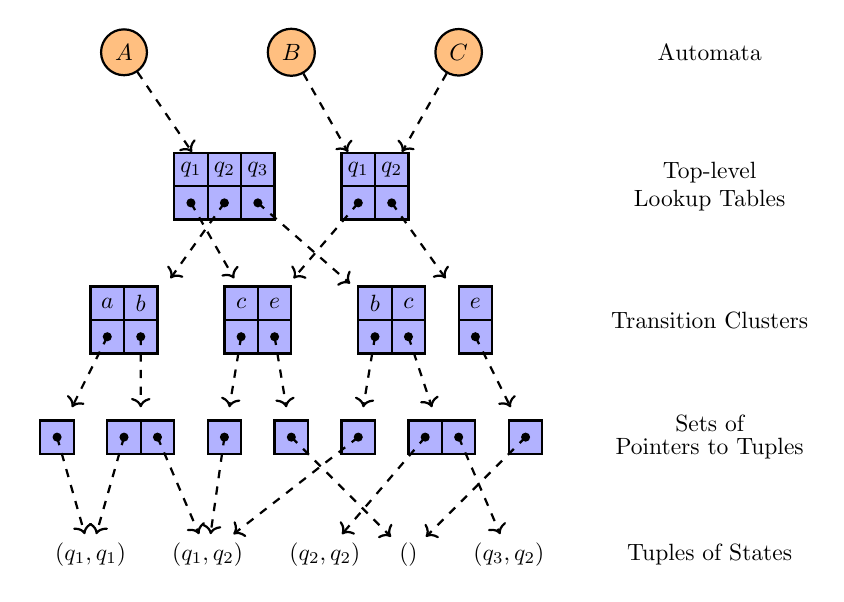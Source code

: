 \begin{tikzpicture}
[
  scale=0.85,
  transform shape,
	gen/.style={thick,fill=gray!10},
	expl/.style={thick,fill=orange!50},
	bu/.style={thick,fill=green!40},
	td/.style={thick,fill=blue!30},
	other/.style={fill=yellow!10,dashed}
]

\node at(10,2) {Automata};

\node[expl,circle,draw] (aA) at(1.25,2) {\textit{$A$}};
\node[expl,circle,draw] (aB) at(3.75,2) {\textit{$B$}};
\node[expl,circle,draw] (aC) at(6.25,2) {\textit{$C$}};


\node at(10,0) {\shortstack{Top-level\\ Lookup Tables}};

\node[minimum size=40pt](table1) at (2.75,-0.2) {};
\draw (2,0) rectangle +(0.5, .5) [td] node[midway] {\textit{$q_1$}};
\draw (2,-.5) rectangle +(0.5, .5) [td] node[midway] {};
\draw (2.5,0) rectangle +(0.5, .5) [td] node[midway] {\textit{$q_2$}};
\draw (2.5,-.5) rectangle +(0.5, .5) [td] node[midway] {};
\draw (3,0) rectangle +(0.5, .5) [td] node[midway] {\textit{$q_3$}};
\draw (3,-.5) rectangle +(0.5, .5) [td] node[midway] {};

\node[minimum size=40pt](table2) at (5,-0.2) {};
\draw (4.5,0) rectangle +(0.5, .5) [td] node[midway] {\textit{$q_1$}};
\draw (4.5,-.5) rectangle +(0.5, .5) [td] node[midway] {};
\draw (5,0) rectangle +(0.5, .5) [td] node[midway] {\textit{$q_2$}};
\draw (5,-.5) rectangle +(0.5, .5) [td] node[midway] {};


\draw[->,thick,dashed] (aA) -- (table1);
\draw[->,thick,dashed] (aB) -- (table2);
\draw[->,thick,dashed] (aC) -- (table2);


\node at(10,-2) {Transition Clusters};

\node[minimum size=35](cluster1) at (1.5,-2) {};
\draw (0.75,-2) rectangle +(0.5, .5) [td] node[midway] {\textit{$a$}};
\draw (0.75,-2.5) rectangle +(0.5, .5) [td] node[midway] {};
\draw (1.25,-2) rectangle +(0.5, .5) [td] node[midway] {\textit{$b$}};
\draw (1.25,-2.5) rectangle +(0.5, .5) [td] node[midway] {};

\node[minimum size=35pt](cluster2) at (3.25,-2) {};
\draw (2.75,-2) rectangle +(0.5, .5) [td] node[midway] {\textit{$c$}};
\draw (2.75,-2.5) rectangle +(0.5, .5) [td] node[midway] {};
\draw (3.25,-2) rectangle +(0.5, .5) [td] node[midway] {\textit{$e$}};
\draw (3.25,-2.5) rectangle +(0.5, .5) [td] node[midway] {};

\node[minimum size=35pt](cluster3) at (5.25,-2) {};
\draw (4.75,-2) rectangle +(0.5, .5) [td] node[midway] {\textit{$b$}};
\draw (4.75,-2.5) rectangle +(0.5, .5) [td] node[midway] {};
\draw (5.25,-2) rectangle +(0.5, .5) [td] node[midway] {\textit{$c$}};
\draw (5.25,-2.5) rectangle +(0.5, .5) [td] node[midway] {};

\node[minimum size=35pt](cluster4) at (6.5,-2) {};
\draw (6.25,-2) rectangle +(0.5, .5) [td] node[midway] {\textit{$e$}};
\draw (6.25,-2.5) rectangle +(0.5, .5) [td] node[midway] {};


\draw[thick,fill=black] (2.25,-0.25) circle (0.5mm);
\draw[->,thick,dashed] (2.25,-.25) -- (cluster2);

\draw[thick,fill=black] (2.75,-0.25) circle (0.5mm);
\draw[->,thick,dashed] (2.75,-.25) -- (cluster1);

\draw[thick,fill=black] (3.25,-0.25) circle (0.5mm);
\draw[->,thick,dashed] (3.25,-.25) -- (cluster3);

\draw[thick,fill=black] (4.75,-0.25) circle (0.5mm);
\draw[->,thick,dashed] (4.75,-.25) -- (cluster2);

\draw[thick,fill=black] (5.25,-0.25) circle (0.5mm);
\draw[->,thick,dashed] (5.25,-.25) -- (cluster4);


\node at(10,-3.75) {\shortstack{Sets of\\ Pointers to Tuples}};

\node[minimum size=25pt](set1) at (0.25,-3.75) {};
\draw (0,-4) rectangle +(0.5, .5) [td] node[midway] {};

\node[minimum size=25pt](set2) at (1.5,-3.75) {};
\draw (1,-4) rectangle +(0.5, .5) [td] node[midway] {};
\draw (1.5,-4) rectangle +(0.5, .5) [td] node[midway] {};

\node[minimum size=25pt](set3) at (2.75,-3.75) {};
\draw (2.5,-4) rectangle +(0.5, .5) [td] node[midway] {};

\node[minimum size=25pt](set4) at (3.75,-3.75) {};
\draw (3.5,-4) rectangle +(0.5, .5) [td] node[midway] {};

\node[minimum size=25pt](set5) at (4.75,-3.75) {};
\draw (4.5,-4) rectangle +(0.5, .5) [td] node[midway] {};

\node[minimum size=25pt](set6) at (6,-3.75) {};
\draw (5.5,-4) rectangle +(0.5, .5) [td] node[midway] {};
\draw (6,-4) rectangle +(0.5, .5) [td] node[midway] {};

\node[minimum size=25pt](set7) at (7.25,-3.75) {};
\draw (7,-4) rectangle +(0.5, .5) [td] node[midway] {};


\draw[thick,fill=black] (1,-2.25) circle (0.5mm);
\draw[->,thick,dashed] (1,-2.25) -- (set1);

\draw[thick,fill=black] (1.5,-2.25) circle (0.5mm);
\draw[->,thick,dashed] (1.5,-2.25) -- (set2);

\draw[thick,fill=black] (3,-2.25) circle (0.5mm);
\draw[->,thick,dashed] (3,-2.25) -- (set3);

\draw[thick,fill=black] (3.5,-2.25) circle (0.5mm);
\draw[->,thick,dashed] (3.5,-2.25) -- (set4);

\draw[thick,fill=black] (5,-2.25) circle (0.5mm);
\draw[->,thick,dashed] (5,-2.25) -- (set5);

\draw[thick,fill=black] (5.5,-2.25) circle (0.5mm);
\draw[->,thick,dashed] (5.5,-2.25) -- (set6);

\draw[thick,fill=black] (6.5,-2.25) circle (0.5mm);
\draw[->,thick,dashed] (6.5,-2.25) -- (set7);


\node at(10,-5.5) {Tuples of States};

\node(tup1) at (0.75,-5.5) {$(q_1, q_1)$};
\node(tup2) at (2.5,-5.5) {$(q_1, q_2)$};
\node(tup3) at (4.25,-5.5) {$(q_2, q_2)$};
\node(tup4) at (7,-5.5) {$(q_3, q_2)$};
\node(tup5) at (5.5,-5.5) {$()$};

\draw[thick,fill=black] (0.25,-3.75) circle (0.5mm);
\draw[->,thick,dashed] (0.25,-3.75) -- (tup1);

\draw[thick,fill=black] (1.25,-3.75) circle (0.5mm);
\draw[->,thick,dashed] (1.25,-3.75) -- (tup1);

\draw[thick,fill=black] (1.75,-3.75) circle (0.5mm);
\draw[->,thick,dashed] (1.75,-3.75) -- (tup2);

\draw[thick,fill=black] (2.75,-3.75) circle (0.5mm);
\draw[->,thick,dashed] (2.75,-3.75) -- (tup2);

\draw[thick,fill=black] (3.75,-3.75) circle (0.5mm);
\draw[->,thick,dashed] (3.75,-3.75) -- (tup5);

\draw[thick,fill=black] (4.75,-3.75) circle (0.5mm);
\draw[->,thick,dashed] (4.75,-3.75) -- (tup2);

\draw[thick,fill=black] (5.75,-3.75) circle (0.5mm);
\draw[->,thick,dashed] (5.75,-3.75) -- (tup3);

\draw[thick,fill=black] (6.25,-3.75) circle (0.5mm);
\draw[->,thick,dashed] (6.25,-3.75) -- (tup4);

\draw[thick,fill=black] (7.25,-3.75) circle (0.5mm);
\draw[->,thick,dashed] (7.25,-3.75) -- (tup5);


\end{tikzpicture}

